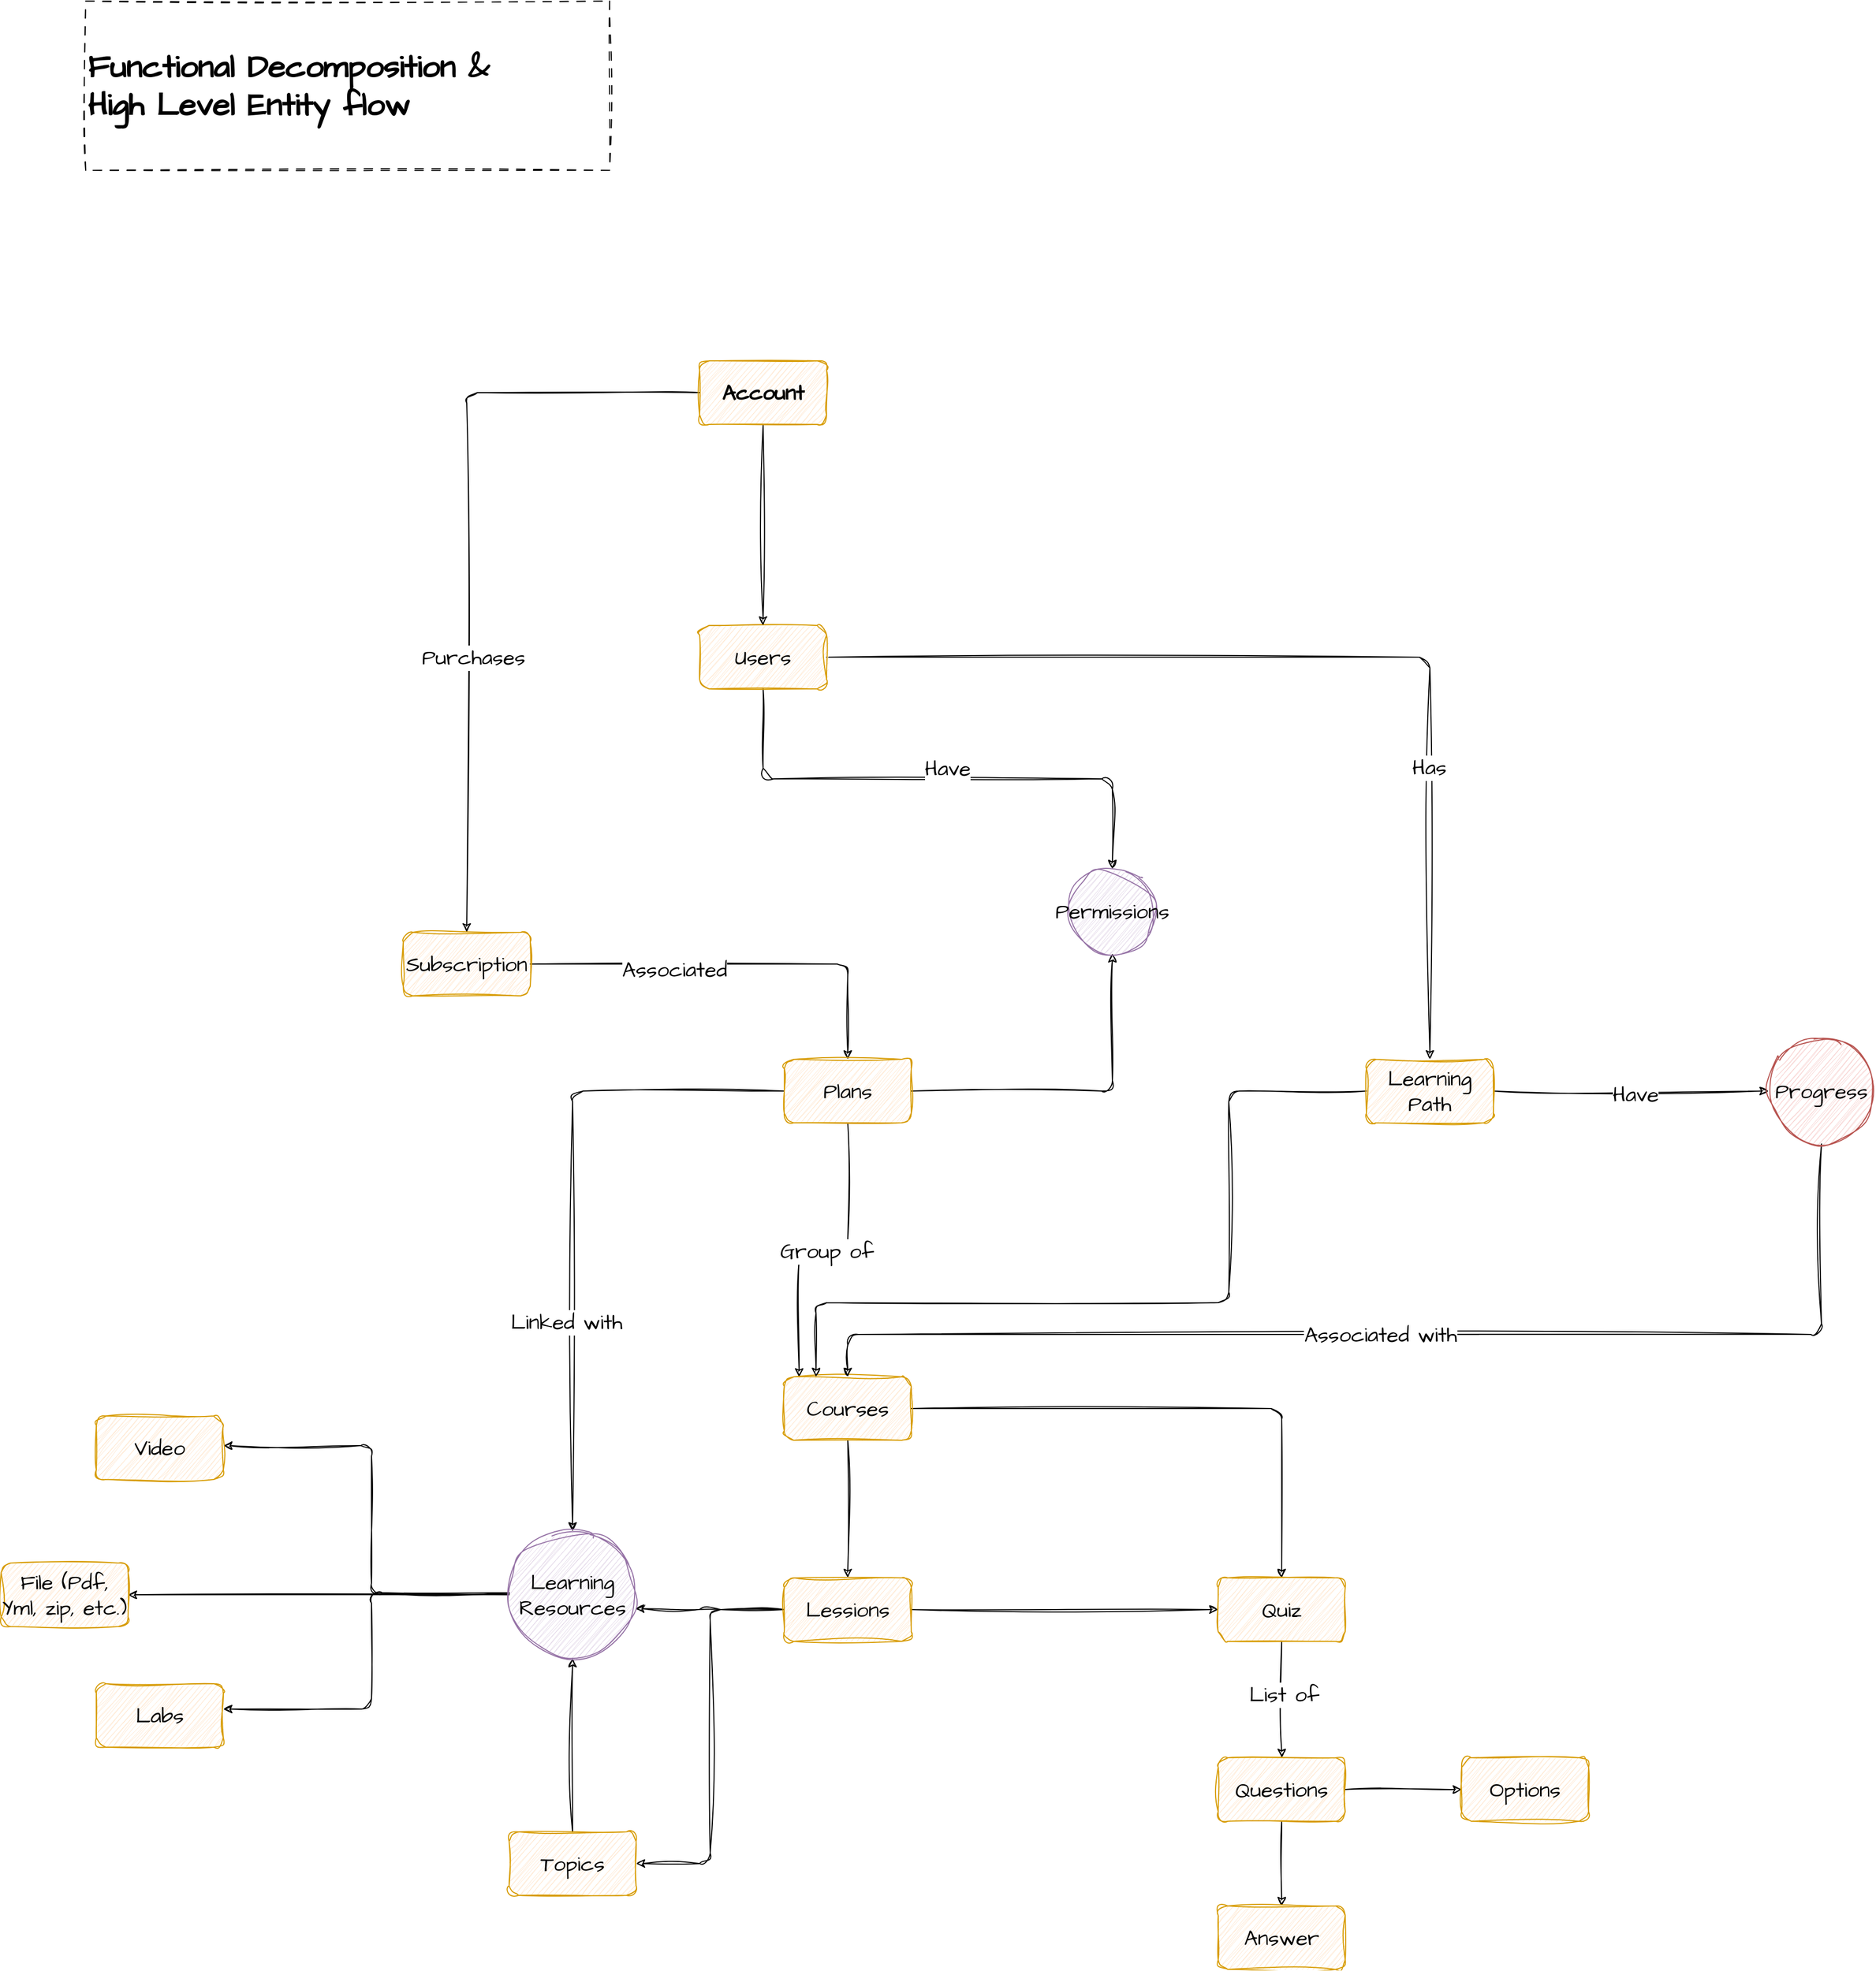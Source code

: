 <mxfile version="22.1.18" type="github">
  <diagram name="Page-1" id="ZB7aAMJd4eDQ774ikY8W">
    <mxGraphModel dx="2868" dy="2684" grid="1" gridSize="10" guides="1" tooltips="1" connect="1" arrows="1" fold="1" page="1" pageScale="1" pageWidth="850" pageHeight="1100" background="none" math="0" shadow="0">
      <root>
        <mxCell id="0" />
        <mxCell id="1" parent="0" />
        <mxCell id="tR3j2yOGs6IdBFS4nz_w-4" value="" style="edgeStyle=orthogonalEdgeStyle;rounded=1;sketch=1;hachureGap=4;jiggle=2;curveFitting=1;orthogonalLoop=1;jettySize=auto;html=1;fontFamily=Architects Daughter;fontSource=https%3A%2F%2Ffonts.googleapis.com%2Fcss%3Ffamily%3DArchitects%2BDaughter;fontSize=16;curved=0;exitX=0;exitY=0.5;exitDx=0;exitDy=0;" parent="1" source="U9vSFmBrhK2GeLqhXvv_-1" target="tR3j2yOGs6IdBFS4nz_w-3" edge="1">
          <mxGeometry relative="1" as="geometry" />
        </mxCell>
        <mxCell id="tR3j2yOGs6IdBFS4nz_w-64" value="Purchases" style="edgeLabel;html=1;align=center;verticalAlign=middle;resizable=0;points=[];fontSize=20;fontFamily=Architects Daughter;fontColor=default;" parent="tR3j2yOGs6IdBFS4nz_w-4" vertex="1" connectable="0">
          <mxGeometry x="0.286" y="6" relative="1" as="geometry">
            <mxPoint as="offset" />
          </mxGeometry>
        </mxCell>
        <mxCell id="tR3j2yOGs6IdBFS4nz_w-40" style="edgeStyle=orthogonalEdgeStyle;rounded=1;sketch=1;hachureGap=4;jiggle=2;curveFitting=1;orthogonalLoop=1;jettySize=auto;html=1;entryX=0.5;entryY=0;entryDx=0;entryDy=0;fontFamily=Architects Daughter;fontSource=https%3A%2F%2Ffonts.googleapis.com%2Fcss%3Ffamily%3DArchitects%2BDaughter;fontSize=20;fontColor=default;exitX=0.5;exitY=1;exitDx=0;exitDy=0;" parent="1" source="tR3j2yOGs6IdBFS4nz_w-1" target="tR3j2yOGs6IdBFS4nz_w-11" edge="1">
          <mxGeometry relative="1" as="geometry" />
        </mxCell>
        <mxCell id="tR3j2yOGs6IdBFS4nz_w-41" value="Have" style="edgeLabel;html=1;align=center;verticalAlign=middle;resizable=0;points=[];fontSize=20;fontFamily=Architects Daughter;fontColor=default;" parent="tR3j2yOGs6IdBFS4nz_w-40" vertex="1" connectable="0">
          <mxGeometry x="-0.34" relative="1" as="geometry">
            <mxPoint x="94" y="-10" as="offset" />
          </mxGeometry>
        </mxCell>
        <mxCell id="tR3j2yOGs6IdBFS4nz_w-62" value="" style="edgeStyle=orthogonalEdgeStyle;rounded=1;sketch=1;hachureGap=4;jiggle=2;curveFitting=1;orthogonalLoop=1;jettySize=auto;html=1;fontFamily=Architects Daughter;fontSource=https%3A%2F%2Ffonts.googleapis.com%2Fcss%3Ffamily%3DArchitects%2BDaughter;fontSize=20;fontColor=default;" parent="1" source="tR3j2yOGs6IdBFS4nz_w-1" target="tR3j2yOGs6IdBFS4nz_w-61" edge="1">
          <mxGeometry relative="1" as="geometry" />
        </mxCell>
        <mxCell id="tR3j2yOGs6IdBFS4nz_w-76" value="Has" style="edgeLabel;html=1;align=center;verticalAlign=middle;resizable=0;points=[];fontSize=20;fontFamily=Architects Daughter;fontColor=default;" parent="tR3j2yOGs6IdBFS4nz_w-62" vertex="1" connectable="0">
          <mxGeometry x="0.418" y="-1" relative="1" as="geometry">
            <mxPoint as="offset" />
          </mxGeometry>
        </mxCell>
        <mxCell id="tR3j2yOGs6IdBFS4nz_w-1" value="Users" style="rounded=1;whiteSpace=wrap;html=1;sketch=1;hachureGap=4;jiggle=2;curveFitting=1;fontFamily=Architects Daughter;fontSource=https%3A%2F%2Ffonts.googleapis.com%2Fcss%3Ffamily%3DArchitects%2BDaughter;fontSize=20;fillColor=#ffe6cc;strokeColor=#d79b00;" parent="1" vertex="1">
          <mxGeometry x="680" y="-230" width="120" height="60" as="geometry" />
        </mxCell>
        <mxCell id="tR3j2yOGs6IdBFS4nz_w-7" value="" style="edgeStyle=orthogonalEdgeStyle;rounded=1;sketch=1;hachureGap=4;jiggle=2;curveFitting=1;orthogonalLoop=1;jettySize=auto;html=1;fontFamily=Architects Daughter;fontSource=https%3A%2F%2Ffonts.googleapis.com%2Fcss%3Ffamily%3DArchitects%2BDaughter;fontSize=16;curved=0;" parent="1" source="tR3j2yOGs6IdBFS4nz_w-3" target="tR3j2yOGs6IdBFS4nz_w-6" edge="1">
          <mxGeometry relative="1" as="geometry" />
        </mxCell>
        <mxCell id="tR3j2yOGs6IdBFS4nz_w-8" value="Associated" style="edgeLabel;html=1;align=center;verticalAlign=middle;resizable=0;points=[];fontSize=20;fontFamily=Architects Daughter;" parent="tR3j2yOGs6IdBFS4nz_w-7" vertex="1" connectable="0">
          <mxGeometry x="-0.303" y="-5" relative="1" as="geometry">
            <mxPoint as="offset" />
          </mxGeometry>
        </mxCell>
        <mxCell id="tR3j2yOGs6IdBFS4nz_w-3" value="Subscription" style="rounded=1;whiteSpace=wrap;html=1;sketch=1;hachureGap=4;jiggle=2;curveFitting=1;fontFamily=Architects Daughter;fontSource=https%3A%2F%2Ffonts.googleapis.com%2Fcss%3Ffamily%3DArchitects%2BDaughter;fontSize=20;fillColor=#ffe6cc;strokeColor=#d79b00;" parent="1" vertex="1">
          <mxGeometry x="400" y="60" width="120" height="60" as="geometry" />
        </mxCell>
        <mxCell id="tR3j2yOGs6IdBFS4nz_w-12" value="" style="edgeStyle=orthogonalEdgeStyle;rounded=1;sketch=1;hachureGap=4;jiggle=2;curveFitting=1;orthogonalLoop=1;jettySize=auto;html=1;fontFamily=Architects Daughter;fontSource=https%3A%2F%2Ffonts.googleapis.com%2Fcss%3Ffamily%3DArchitects%2BDaughter;fontSize=16;curved=0;" parent="1" source="tR3j2yOGs6IdBFS4nz_w-6" target="tR3j2yOGs6IdBFS4nz_w-11" edge="1">
          <mxGeometry relative="1" as="geometry" />
        </mxCell>
        <mxCell id="tR3j2yOGs6IdBFS4nz_w-14" value="" style="edgeStyle=orthogonalEdgeStyle;rounded=1;sketch=1;hachureGap=4;jiggle=2;curveFitting=1;orthogonalLoop=1;jettySize=auto;html=1;fontFamily=Architects Daughter;fontSource=https%3A%2F%2Ffonts.googleapis.com%2Fcss%3Ffamily%3DArchitects%2BDaughter;fontSize=16;entryX=0.117;entryY=0.008;entryDx=0;entryDy=0;entryPerimeter=0;" parent="1" source="tR3j2yOGs6IdBFS4nz_w-6" target="tR3j2yOGs6IdBFS4nz_w-13" edge="1">
          <mxGeometry relative="1" as="geometry" />
        </mxCell>
        <mxCell id="tR3j2yOGs6IdBFS4nz_w-15" value="Group of" style="edgeLabel;html=1;align=center;verticalAlign=middle;resizable=0;points=[];fontSize=20;fontFamily=Architects Daughter;" parent="tR3j2yOGs6IdBFS4nz_w-14" vertex="1" connectable="0">
          <mxGeometry x="-0.024" y="1" relative="1" as="geometry">
            <mxPoint as="offset" />
          </mxGeometry>
        </mxCell>
        <mxCell id="tR3j2yOGs6IdBFS4nz_w-65" style="edgeStyle=orthogonalEdgeStyle;rounded=1;sketch=1;hachureGap=4;jiggle=2;curveFitting=1;orthogonalLoop=1;jettySize=auto;html=1;entryX=0.5;entryY=0;entryDx=0;entryDy=0;fontFamily=Architects Daughter;fontSource=https%3A%2F%2Ffonts.googleapis.com%2Fcss%3Ffamily%3DArchitects%2BDaughter;fontSize=20;fontColor=default;" parent="1" source="tR3j2yOGs6IdBFS4nz_w-6" target="tR3j2yOGs6IdBFS4nz_w-32" edge="1">
          <mxGeometry relative="1" as="geometry" />
        </mxCell>
        <mxCell id="tR3j2yOGs6IdBFS4nz_w-66" value="Linked with" style="edgeLabel;html=1;align=center;verticalAlign=middle;resizable=0;points=[];fontSize=20;fontFamily=Architects Daughter;fontColor=default;" parent="tR3j2yOGs6IdBFS4nz_w-65" vertex="1" connectable="0">
          <mxGeometry x="0.355" y="-6" relative="1" as="geometry">
            <mxPoint as="offset" />
          </mxGeometry>
        </mxCell>
        <mxCell id="tR3j2yOGs6IdBFS4nz_w-6" value="Plans" style="whiteSpace=wrap;html=1;fontSize=20;fontFamily=Architects Daughter;fillColor=#ffe6cc;strokeColor=#d79b00;rounded=1;sketch=1;hachureGap=4;jiggle=2;curveFitting=1;fontSource=https%3A%2F%2Ffonts.googleapis.com%2Fcss%3Ffamily%3DArchitects%2BDaughter;" parent="1" vertex="1">
          <mxGeometry x="760" y="180" width="120" height="60" as="geometry" />
        </mxCell>
        <mxCell id="tR3j2yOGs6IdBFS4nz_w-11" value="Permissions" style="ellipse;whiteSpace=wrap;html=1;fontSize=20;fontFamily=Architects Daughter;fillColor=#e1d5e7;strokeColor=#9673a6;rounded=1;sketch=1;hachureGap=4;jiggle=2;curveFitting=1;fontSource=https%3A%2F%2Ffonts.googleapis.com%2Fcss%3Ffamily%3DArchitects%2BDaughter;" parent="1" vertex="1">
          <mxGeometry x="1030" width="80" height="80" as="geometry" />
        </mxCell>
        <mxCell id="tR3j2yOGs6IdBFS4nz_w-21" value="" style="edgeStyle=orthogonalEdgeStyle;rounded=1;sketch=1;hachureGap=4;jiggle=2;curveFitting=1;orthogonalLoop=1;jettySize=auto;html=1;fontFamily=Architects Daughter;fontSource=https%3A%2F%2Ffonts.googleapis.com%2Fcss%3Ffamily%3DArchitects%2BDaughter;fontSize=16;" parent="1" source="tR3j2yOGs6IdBFS4nz_w-13" target="tR3j2yOGs6IdBFS4nz_w-20" edge="1">
          <mxGeometry relative="1" as="geometry" />
        </mxCell>
        <mxCell id="tR3j2yOGs6IdBFS4nz_w-30" style="edgeStyle=orthogonalEdgeStyle;rounded=1;sketch=1;hachureGap=4;jiggle=2;curveFitting=1;orthogonalLoop=1;jettySize=auto;html=1;entryX=0.5;entryY=0;entryDx=0;entryDy=0;fontFamily=Architects Daughter;fontSource=https%3A%2F%2Ffonts.googleapis.com%2Fcss%3Ffamily%3DArchitects%2BDaughter;fontSize=16;" parent="1" source="tR3j2yOGs6IdBFS4nz_w-13" target="tR3j2yOGs6IdBFS4nz_w-28" edge="1">
          <mxGeometry relative="1" as="geometry" />
        </mxCell>
        <mxCell id="tR3j2yOGs6IdBFS4nz_w-13" value="Courses" style="whiteSpace=wrap;html=1;fontSize=20;fontFamily=Architects Daughter;fillColor=#ffe6cc;strokeColor=#d79b00;rounded=1;sketch=1;hachureGap=4;jiggle=2;curveFitting=1;fontSource=https%3A%2F%2Ffonts.googleapis.com%2Fcss%3Ffamily%3DArchitects%2BDaughter;" parent="1" vertex="1">
          <mxGeometry x="760" y="480" width="120" height="60" as="geometry" />
        </mxCell>
        <mxCell id="tR3j2yOGs6IdBFS4nz_w-27" value="" style="edgeStyle=orthogonalEdgeStyle;rounded=1;sketch=1;hachureGap=4;jiggle=2;curveFitting=1;orthogonalLoop=1;jettySize=auto;html=1;fontFamily=Architects Daughter;fontSource=https%3A%2F%2Ffonts.googleapis.com%2Fcss%3Ffamily%3DArchitects%2BDaughter;fontSize=16;entryX=1;entryY=0.5;entryDx=0;entryDy=0;" parent="1" source="tR3j2yOGs6IdBFS4nz_w-20" target="tR3j2yOGs6IdBFS4nz_w-26" edge="1">
          <mxGeometry relative="1" as="geometry" />
        </mxCell>
        <mxCell id="tR3j2yOGs6IdBFS4nz_w-29" value="" style="edgeStyle=orthogonalEdgeStyle;rounded=1;sketch=1;hachureGap=4;jiggle=2;curveFitting=1;orthogonalLoop=1;jettySize=auto;html=1;fontFamily=Architects Daughter;fontSource=https%3A%2F%2Ffonts.googleapis.com%2Fcss%3Ffamily%3DArchitects%2BDaughter;fontSize=16;" parent="1" source="tR3j2yOGs6IdBFS4nz_w-20" target="tR3j2yOGs6IdBFS4nz_w-28" edge="1">
          <mxGeometry relative="1" as="geometry" />
        </mxCell>
        <mxCell id="tR3j2yOGs6IdBFS4nz_w-34" style="edgeStyle=orthogonalEdgeStyle;rounded=1;sketch=1;hachureGap=4;jiggle=2;curveFitting=1;orthogonalLoop=1;jettySize=auto;html=1;entryX=0.994;entryY=0.609;entryDx=0;entryDy=0;fontFamily=Architects Daughter;fontSource=https%3A%2F%2Ffonts.googleapis.com%2Fcss%3Ffamily%3DArchitects%2BDaughter;fontSize=16;entryPerimeter=0;" parent="1" source="tR3j2yOGs6IdBFS4nz_w-20" target="tR3j2yOGs6IdBFS4nz_w-32" edge="1">
          <mxGeometry relative="1" as="geometry" />
        </mxCell>
        <mxCell id="tR3j2yOGs6IdBFS4nz_w-20" value="Lessions" style="whiteSpace=wrap;html=1;fontSize=20;fontFamily=Architects Daughter;fillColor=#ffe6cc;strokeColor=#d79b00;rounded=1;sketch=1;hachureGap=4;jiggle=2;curveFitting=1;fontSource=https%3A%2F%2Ffonts.googleapis.com%2Fcss%3Ffamily%3DArchitects%2BDaughter;" parent="1" vertex="1">
          <mxGeometry x="760" y="670" width="120" height="60" as="geometry" />
        </mxCell>
        <mxCell id="tR3j2yOGs6IdBFS4nz_w-33" value="" style="edgeStyle=orthogonalEdgeStyle;rounded=1;sketch=1;hachureGap=4;jiggle=2;curveFitting=1;orthogonalLoop=1;jettySize=auto;html=1;fontFamily=Architects Daughter;fontSource=https%3A%2F%2Ffonts.googleapis.com%2Fcss%3Ffamily%3DArchitects%2BDaughter;fontSize=16;exitX=0.5;exitY=0;exitDx=0;exitDy=0;" parent="1" source="tR3j2yOGs6IdBFS4nz_w-26" target="tR3j2yOGs6IdBFS4nz_w-32" edge="1">
          <mxGeometry relative="1" as="geometry" />
        </mxCell>
        <mxCell id="tR3j2yOGs6IdBFS4nz_w-26" value="Topics" style="whiteSpace=wrap;html=1;fontSize=20;fontFamily=Architects Daughter;fillColor=#ffe6cc;strokeColor=#d79b00;rounded=1;sketch=1;hachureGap=4;jiggle=2;curveFitting=1;fontSource=https%3A%2F%2Ffonts.googleapis.com%2Fcss%3Ffamily%3DArchitects%2BDaughter;" parent="1" vertex="1">
          <mxGeometry x="500" y="910" width="120" height="60" as="geometry" />
        </mxCell>
        <mxCell id="tR3j2yOGs6IdBFS4nz_w-43" value="" style="edgeStyle=orthogonalEdgeStyle;rounded=1;sketch=1;hachureGap=4;jiggle=2;curveFitting=1;orthogonalLoop=1;jettySize=auto;html=1;fontFamily=Architects Daughter;fontSource=https%3A%2F%2Ffonts.googleapis.com%2Fcss%3Ffamily%3DArchitects%2BDaughter;fontSize=20;fontColor=default;" parent="1" source="tR3j2yOGs6IdBFS4nz_w-28" target="tR3j2yOGs6IdBFS4nz_w-42" edge="1">
          <mxGeometry relative="1" as="geometry" />
        </mxCell>
        <mxCell id="tR3j2yOGs6IdBFS4nz_w-44" value="List of" style="edgeLabel;html=1;align=center;verticalAlign=middle;resizable=0;points=[];fontSize=20;fontFamily=Architects Daughter;fontColor=default;" parent="tR3j2yOGs6IdBFS4nz_w-43" vertex="1" connectable="0">
          <mxGeometry x="-0.096" y="2" relative="1" as="geometry">
            <mxPoint as="offset" />
          </mxGeometry>
        </mxCell>
        <mxCell id="tR3j2yOGs6IdBFS4nz_w-28" value="Quiz" style="whiteSpace=wrap;html=1;fontSize=20;fontFamily=Architects Daughter;fillColor=#ffe6cc;strokeColor=#d79b00;rounded=1;sketch=1;hachureGap=4;jiggle=2;curveFitting=1;fontSource=https%3A%2F%2Ffonts.googleapis.com%2Fcss%3Ffamily%3DArchitects%2BDaughter;glass=0;" parent="1" vertex="1">
          <mxGeometry x="1170" y="670" width="120" height="60" as="geometry" />
        </mxCell>
        <mxCell id="tR3j2yOGs6IdBFS4nz_w-54" value="" style="edgeStyle=orthogonalEdgeStyle;rounded=1;sketch=1;hachureGap=4;jiggle=2;curveFitting=1;orthogonalLoop=1;jettySize=auto;html=1;fontFamily=Architects Daughter;fontSource=https%3A%2F%2Ffonts.googleapis.com%2Fcss%3Ffamily%3DArchitects%2BDaughter;fontSize=20;fontColor=default;" parent="1" edge="1">
          <mxGeometry relative="1" as="geometry">
            <mxPoint x="500.133" y="685.0" as="sourcePoint" />
            <mxPoint x="230" y="545.0" as="targetPoint" />
            <Array as="points">
              <mxPoint x="370" y="685" />
              <mxPoint x="370" y="545" />
            </Array>
          </mxGeometry>
        </mxCell>
        <mxCell id="tR3j2yOGs6IdBFS4nz_w-56" value="" style="edgeStyle=orthogonalEdgeStyle;rounded=1;sketch=1;hachureGap=4;jiggle=2;curveFitting=1;orthogonalLoop=1;jettySize=auto;html=1;fontFamily=Architects Daughter;fontSource=https%3A%2F%2Ffonts.googleapis.com%2Fcss%3Ffamily%3DArchitects%2BDaughter;fontSize=20;fontColor=default;" parent="1" source="tR3j2yOGs6IdBFS4nz_w-32" target="tR3j2yOGs6IdBFS4nz_w-55" edge="1">
          <mxGeometry relative="1" as="geometry" />
        </mxCell>
        <mxCell id="tR3j2yOGs6IdBFS4nz_w-58" value="" style="edgeStyle=orthogonalEdgeStyle;rounded=1;sketch=1;hachureGap=4;jiggle=2;curveFitting=1;orthogonalLoop=1;jettySize=auto;html=1;fontFamily=Architects Daughter;fontSource=https%3A%2F%2Ffonts.googleapis.com%2Fcss%3Ffamily%3DArchitects%2BDaughter;fontSize=20;fontColor=default;" parent="1" edge="1">
          <mxGeometry relative="1" as="geometry">
            <mxPoint x="500.133" y="684.0" as="sourcePoint" />
            <mxPoint x="230" y="794.0" as="targetPoint" />
            <Array as="points">
              <mxPoint x="370" y="684" />
              <mxPoint x="370" y="794" />
            </Array>
          </mxGeometry>
        </mxCell>
        <mxCell id="tR3j2yOGs6IdBFS4nz_w-32" value="Learning&lt;br&gt;Resources" style="ellipse;whiteSpace=wrap;html=1;fontSize=20;fontFamily=Architects Daughter;fillColor=#e1d5e7;strokeColor=#9673a6;rounded=1;sketch=1;hachureGap=4;jiggle=2;curveFitting=1;fontSource=https%3A%2F%2Ffonts.googleapis.com%2Fcss%3Ffamily%3DArchitects%2BDaughter;" parent="1" vertex="1">
          <mxGeometry x="500" y="626" width="120" height="120" as="geometry" />
        </mxCell>
        <mxCell id="tR3j2yOGs6IdBFS4nz_w-38" value="&lt;b style=&quot;font-size: 30px;&quot;&gt;Functional&amp;nbsp;Decomposition &amp;amp; &lt;br style=&quot;font-size: 30px;&quot;&gt;High Level Entity flow&lt;/b&gt;" style="rounded=0;whiteSpace=wrap;html=1;sketch=1;hachureGap=4;jiggle=2;curveFitting=1;fontFamily=Architects Daughter;fontSource=https%3A%2F%2Ffonts.googleapis.com%2Fcss%3Ffamily%3DArchitects%2BDaughter;fontSize=30;align=left;fillColor=none;dashed=1;dashPattern=8 8;" parent="1" vertex="1">
          <mxGeometry x="100" y="-820" width="495" height="160" as="geometry" />
        </mxCell>
        <mxCell id="tR3j2yOGs6IdBFS4nz_w-46" value="" style="edgeStyle=orthogonalEdgeStyle;rounded=1;sketch=1;hachureGap=4;jiggle=2;curveFitting=1;orthogonalLoop=1;jettySize=auto;html=1;fontFamily=Architects Daughter;fontSource=https%3A%2F%2Ffonts.googleapis.com%2Fcss%3Ffamily%3DArchitects%2BDaughter;fontSize=20;fontColor=default;" parent="1" source="tR3j2yOGs6IdBFS4nz_w-42" target="tR3j2yOGs6IdBFS4nz_w-45" edge="1">
          <mxGeometry relative="1" as="geometry" />
        </mxCell>
        <mxCell id="tR3j2yOGs6IdBFS4nz_w-48" value="" style="edgeStyle=orthogonalEdgeStyle;rounded=1;sketch=1;hachureGap=4;jiggle=2;curveFitting=1;orthogonalLoop=1;jettySize=auto;html=1;fontFamily=Architects Daughter;fontSource=https%3A%2F%2Ffonts.googleapis.com%2Fcss%3Ffamily%3DArchitects%2BDaughter;fontSize=20;fontColor=default;" parent="1" source="tR3j2yOGs6IdBFS4nz_w-42" target="tR3j2yOGs6IdBFS4nz_w-47" edge="1">
          <mxGeometry relative="1" as="geometry" />
        </mxCell>
        <mxCell id="tR3j2yOGs6IdBFS4nz_w-42" value="Questions" style="whiteSpace=wrap;html=1;fontSize=20;fontFamily=Architects Daughter;fillColor=#ffe6cc;strokeColor=#d79b00;rounded=1;sketch=1;hachureGap=4;jiggle=2;curveFitting=1;fontSource=https%3A%2F%2Ffonts.googleapis.com%2Fcss%3Ffamily%3DArchitects%2BDaughter;glass=0;" parent="1" vertex="1">
          <mxGeometry x="1170" y="840" width="120" height="60" as="geometry" />
        </mxCell>
        <mxCell id="tR3j2yOGs6IdBFS4nz_w-45" value="Options" style="whiteSpace=wrap;html=1;fontSize=20;fontFamily=Architects Daughter;fillColor=#ffe6cc;strokeColor=#d79b00;rounded=1;sketch=1;hachureGap=4;jiggle=2;curveFitting=1;fontSource=https%3A%2F%2Ffonts.googleapis.com%2Fcss%3Ffamily%3DArchitects%2BDaughter;glass=0;" parent="1" vertex="1">
          <mxGeometry x="1400" y="840" width="120" height="60" as="geometry" />
        </mxCell>
        <mxCell id="tR3j2yOGs6IdBFS4nz_w-47" value="Answer" style="whiteSpace=wrap;html=1;fontSize=20;fontFamily=Architects Daughter;fillColor=#ffe6cc;strokeColor=#d79b00;rounded=1;sketch=1;hachureGap=4;jiggle=2;curveFitting=1;fontSource=https%3A%2F%2Ffonts.googleapis.com%2Fcss%3Ffamily%3DArchitects%2BDaughter;glass=0;" parent="1" vertex="1">
          <mxGeometry x="1170" y="980" width="120" height="60" as="geometry" />
        </mxCell>
        <mxCell id="tR3j2yOGs6IdBFS4nz_w-53" value="Video" style="whiteSpace=wrap;html=1;fontSize=20;fontFamily=Architects Daughter;fillColor=#ffe6cc;strokeColor=#d79b00;rounded=1;sketch=1;hachureGap=4;jiggle=2;curveFitting=1;fontSource=https%3A%2F%2Ffonts.googleapis.com%2Fcss%3Ffamily%3DArchitects%2BDaughter;" parent="1" vertex="1">
          <mxGeometry x="110" y="517" width="120" height="60" as="geometry" />
        </mxCell>
        <mxCell id="tR3j2yOGs6IdBFS4nz_w-55" value="File (Pdf, Yml, zip, etc.)" style="whiteSpace=wrap;html=1;fontSize=20;fontFamily=Architects Daughter;fillColor=#ffe6cc;strokeColor=#d79b00;rounded=1;sketch=1;hachureGap=4;jiggle=2;curveFitting=1;fontSource=https%3A%2F%2Ffonts.googleapis.com%2Fcss%3Ffamily%3DArchitects%2BDaughter;" parent="1" vertex="1">
          <mxGeometry x="20" y="656" width="120" height="60" as="geometry" />
        </mxCell>
        <mxCell id="tR3j2yOGs6IdBFS4nz_w-57" value="Labs" style="whiteSpace=wrap;html=1;fontSize=20;fontFamily=Architects Daughter;fillColor=#ffe6cc;strokeColor=#d79b00;rounded=1;sketch=1;hachureGap=4;jiggle=2;curveFitting=1;fontSource=https%3A%2F%2Ffonts.googleapis.com%2Fcss%3Ffamily%3DArchitects%2BDaughter;" parent="1" vertex="1">
          <mxGeometry x="110" y="770" width="120" height="60" as="geometry" />
        </mxCell>
        <mxCell id="tR3j2yOGs6IdBFS4nz_w-63" style="edgeStyle=orthogonalEdgeStyle;rounded=1;sketch=1;hachureGap=4;jiggle=2;curveFitting=1;orthogonalLoop=1;jettySize=auto;html=1;entryX=0.25;entryY=0;entryDx=0;entryDy=0;fontFamily=Architects Daughter;fontSource=https%3A%2F%2Ffonts.googleapis.com%2Fcss%3Ffamily%3DArchitects%2BDaughter;fontSize=20;fontColor=default;" parent="1" source="tR3j2yOGs6IdBFS4nz_w-61" target="tR3j2yOGs6IdBFS4nz_w-13" edge="1">
          <mxGeometry relative="1" as="geometry">
            <Array as="points">
              <mxPoint x="1180" y="210" />
              <mxPoint x="1180" y="410" />
              <mxPoint x="790" y="410" />
            </Array>
          </mxGeometry>
        </mxCell>
        <mxCell id="tR3j2yOGs6IdBFS4nz_w-70" value="" style="edgeStyle=orthogonalEdgeStyle;rounded=1;sketch=1;hachureGap=4;jiggle=2;curveFitting=1;orthogonalLoop=1;jettySize=auto;html=1;fontFamily=Architects Daughter;fontSource=https%3A%2F%2Ffonts.googleapis.com%2Fcss%3Ffamily%3DArchitects%2BDaughter;fontSize=20;fontColor=default;" parent="1" source="tR3j2yOGs6IdBFS4nz_w-61" target="tR3j2yOGs6IdBFS4nz_w-69" edge="1">
          <mxGeometry relative="1" as="geometry" />
        </mxCell>
        <mxCell id="tR3j2yOGs6IdBFS4nz_w-77" value="Have" style="edgeLabel;html=1;align=center;verticalAlign=middle;resizable=0;points=[];fontSize=20;fontFamily=Architects Daughter;fontColor=default;" parent="tR3j2yOGs6IdBFS4nz_w-70" vertex="1" connectable="0">
          <mxGeometry x="0.037" y="-3" relative="1" as="geometry">
            <mxPoint x="-1" as="offset" />
          </mxGeometry>
        </mxCell>
        <mxCell id="tR3j2yOGs6IdBFS4nz_w-61" value="Learning Path" style="rounded=1;whiteSpace=wrap;html=1;sketch=1;hachureGap=4;jiggle=2;curveFitting=1;fontFamily=Architects Daughter;fontSource=https%3A%2F%2Ffonts.googleapis.com%2Fcss%3Ffamily%3DArchitects%2BDaughter;fontSize=20;fillColor=#ffe6cc;strokeColor=#d79b00;" parent="1" vertex="1">
          <mxGeometry x="1310" y="180" width="120" height="60" as="geometry" />
        </mxCell>
        <mxCell id="tR3j2yOGs6IdBFS4nz_w-73" style="edgeStyle=orthogonalEdgeStyle;rounded=1;sketch=1;hachureGap=4;jiggle=2;curveFitting=1;orthogonalLoop=1;jettySize=auto;html=1;entryX=0.5;entryY=0;entryDx=0;entryDy=0;fontFamily=Architects Daughter;fontSource=https%3A%2F%2Ffonts.googleapis.com%2Fcss%3Ffamily%3DArchitects%2BDaughter;fontSize=20;fontColor=default;exitX=0.5;exitY=1;exitDx=0;exitDy=0;" parent="1" source="tR3j2yOGs6IdBFS4nz_w-69" target="tR3j2yOGs6IdBFS4nz_w-13" edge="1">
          <mxGeometry relative="1" as="geometry">
            <Array as="points">
              <mxPoint x="1740" y="440" />
              <mxPoint x="820" y="440" />
            </Array>
          </mxGeometry>
        </mxCell>
        <mxCell id="tR3j2yOGs6IdBFS4nz_w-74" value="Associated with" style="edgeLabel;html=1;align=center;verticalAlign=middle;resizable=0;points=[];fontSize=20;fontFamily=Architects Daughter;fontColor=default;" parent="tR3j2yOGs6IdBFS4nz_w-73" vertex="1" connectable="0">
          <mxGeometry x="0.048" relative="1" as="geometry">
            <mxPoint as="offset" />
          </mxGeometry>
        </mxCell>
        <mxCell id="tR3j2yOGs6IdBFS4nz_w-69" value="Progress" style="ellipse;whiteSpace=wrap;html=1;fontSize=20;fontFamily=Architects Daughter;fillColor=#f8cecc;strokeColor=#b85450;rounded=1;sketch=1;hachureGap=4;jiggle=2;curveFitting=1;fontSource=https%3A%2F%2Ffonts.googleapis.com%2Fcss%3Ffamily%3DArchitects%2BDaughter;" parent="1" vertex="1">
          <mxGeometry x="1690" y="160" width="100" height="100" as="geometry" />
        </mxCell>
        <mxCell id="U9vSFmBrhK2GeLqhXvv_-2" style="edgeStyle=orthogonalEdgeStyle;rounded=0;sketch=1;hachureGap=4;jiggle=2;curveFitting=1;orthogonalLoop=1;jettySize=auto;html=1;entryX=0.5;entryY=0;entryDx=0;entryDy=0;fontFamily=Architects Daughter;fontSource=https%3A%2F%2Ffonts.googleapis.com%2Fcss%3Ffamily%3DArchitects%2BDaughter;fontSize=16;" edge="1" parent="1" source="U9vSFmBrhK2GeLqhXvv_-1" target="tR3j2yOGs6IdBFS4nz_w-1">
          <mxGeometry relative="1" as="geometry" />
        </mxCell>
        <mxCell id="U9vSFmBrhK2GeLqhXvv_-1" value="Account" style="rounded=1;whiteSpace=wrap;html=1;sketch=1;hachureGap=4;jiggle=2;curveFitting=1;fontFamily=Architects Daughter;fontSource=https%3A%2F%2Ffonts.googleapis.com%2Fcss%3Ffamily%3DArchitects%2BDaughter;fontSize=20;fillColor=#ffe6cc;strokeColor=#d79b00;fontStyle=1" vertex="1" parent="1">
          <mxGeometry x="680" y="-480" width="120" height="60" as="geometry" />
        </mxCell>
      </root>
    </mxGraphModel>
  </diagram>
</mxfile>
